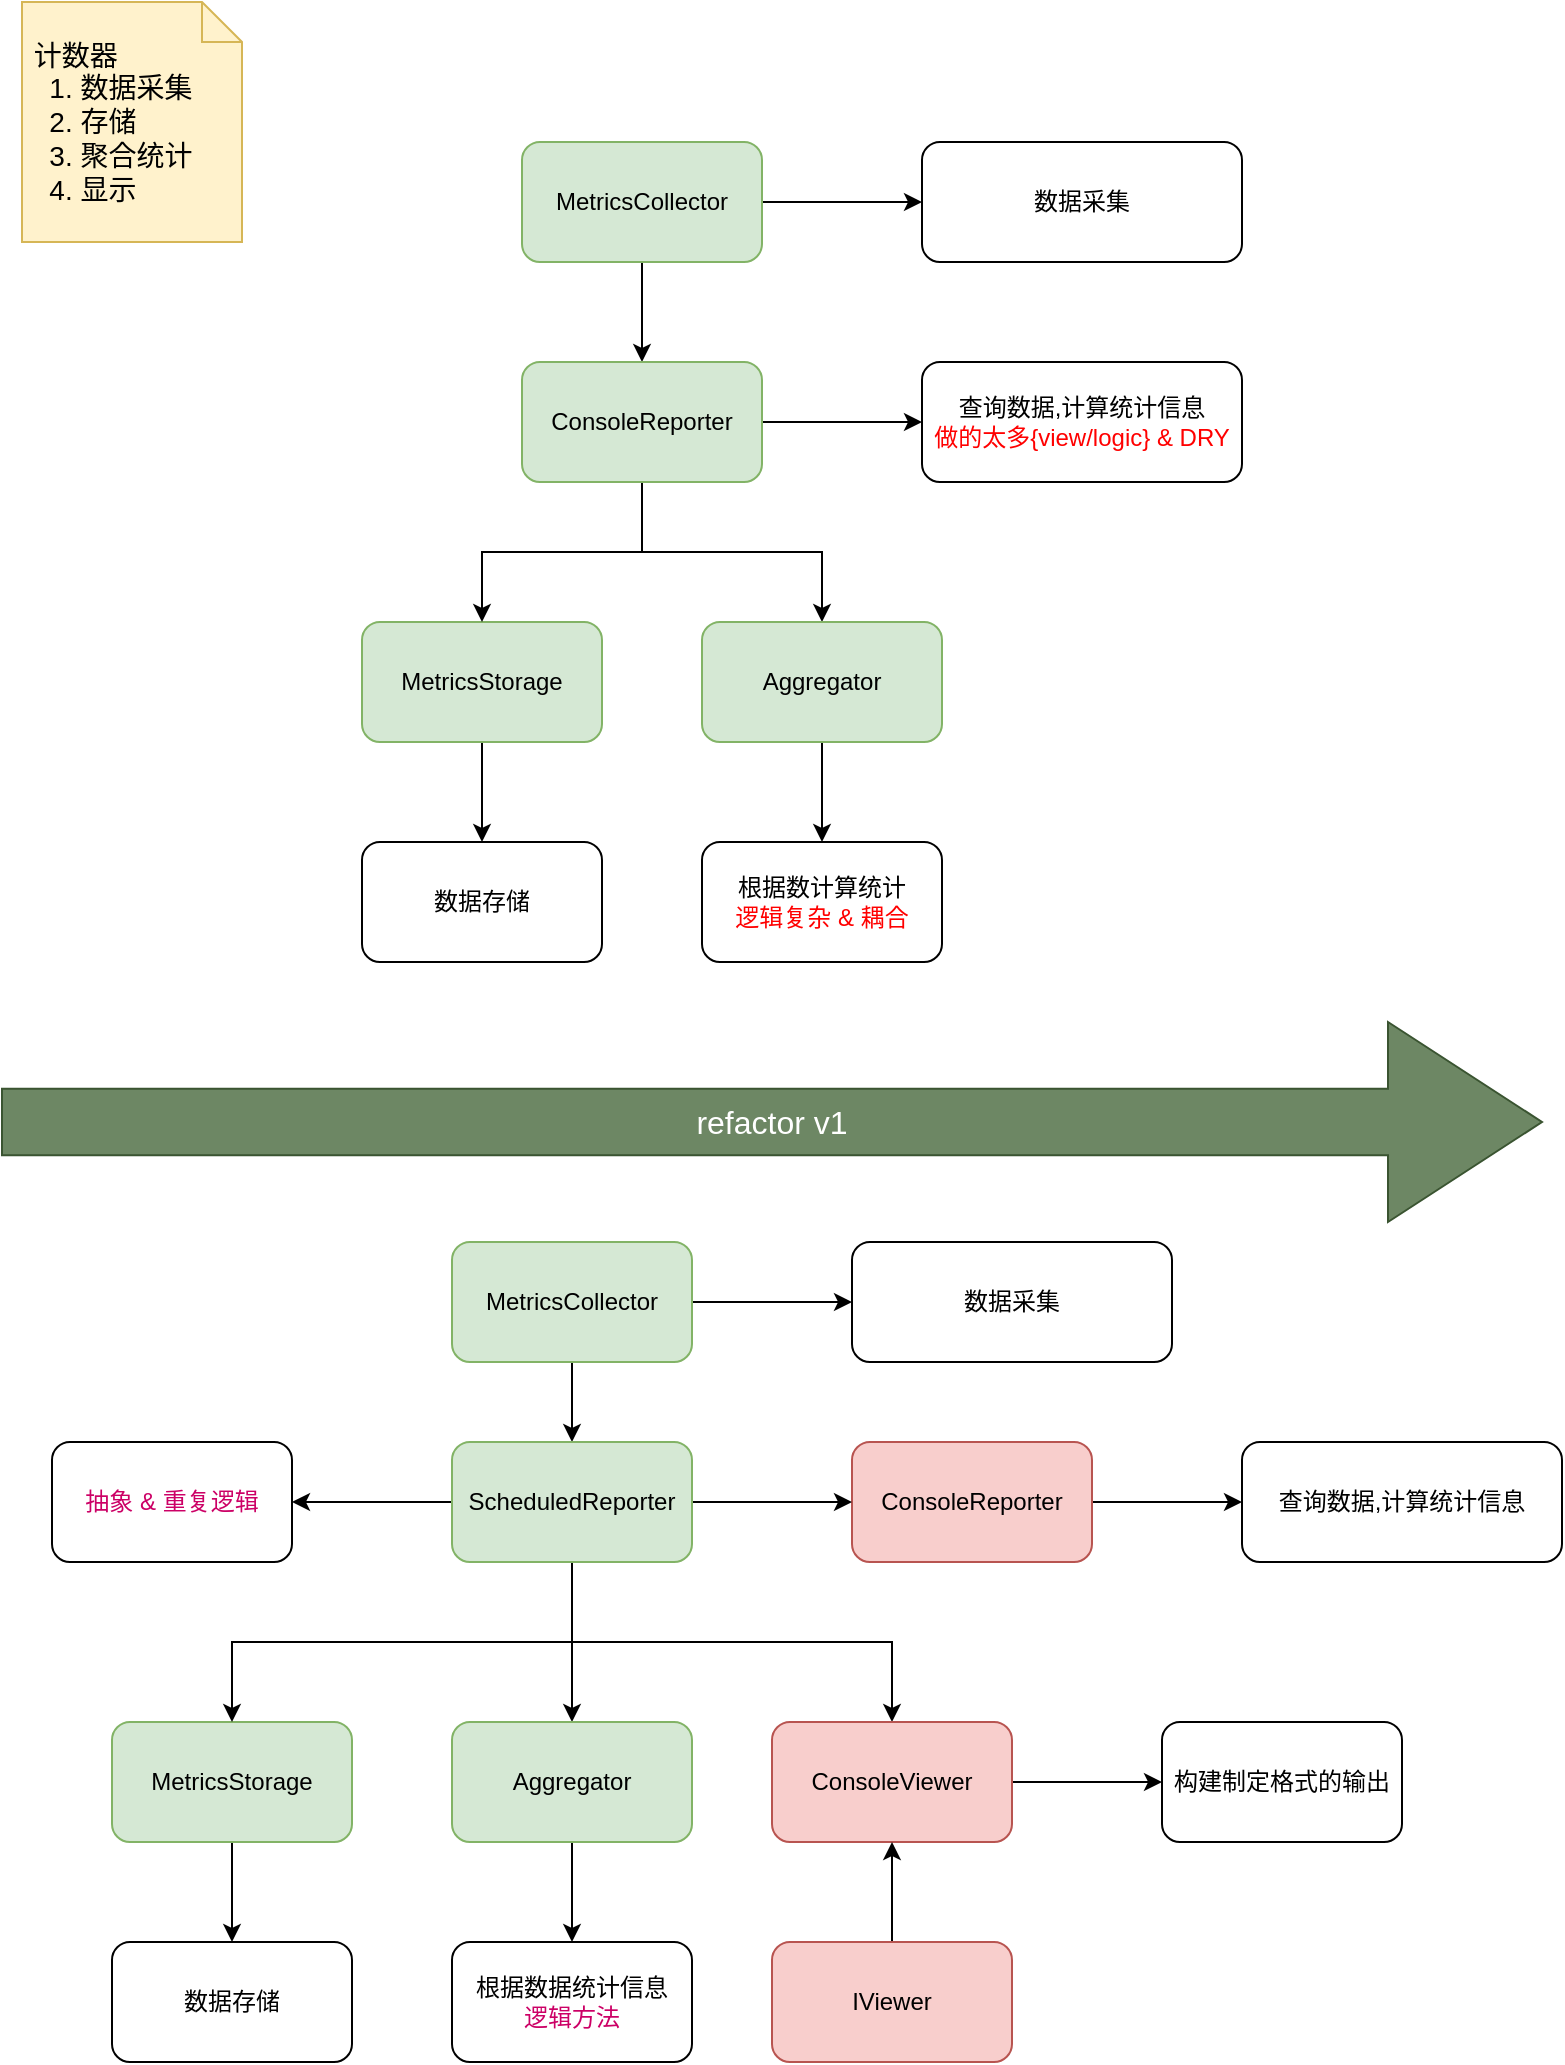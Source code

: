 <mxfile>
    <diagram id="lv7rrA5WIjlr5JLlIv1S" name="Page-1">
        <mxGraphModel dx="1052" dy="718" grid="1" gridSize="10" guides="1" tooltips="1" connect="1" arrows="1" fold="1" page="1" pageScale="1" pageWidth="850" pageHeight="1100" math="0" shadow="0">
            <root>
                <mxCell id="0"/>
                <mxCell id="1" parent="0"/>
                <mxCell id="33" value="&lt;div&gt;&lt;span&gt;&amp;nbsp;计数器&lt;/span&gt;&lt;br&gt;&lt;/div&gt;&lt;div&gt;&lt;span&gt;&amp;nbsp; &amp;nbsp;1. 数据采集&lt;/span&gt;&lt;/div&gt;&lt;div&gt;&lt;span&gt;&amp;nbsp; &amp;nbsp;2. 存储&lt;/span&gt;&lt;/div&gt;&lt;div&gt;&lt;span&gt;&amp;nbsp; &amp;nbsp;3. 聚合统计&lt;/span&gt;&lt;/div&gt;&lt;div&gt;&lt;span&gt;&amp;nbsp; &amp;nbsp;4. 显示&lt;/span&gt;&lt;/div&gt;" style="shape=note;strokeWidth=1;fontSize=14;size=20;whiteSpace=wrap;html=1;fillColor=#fff2cc;strokeColor=#d6b656;align=left;" parent="1" vertex="1">
                    <mxGeometry x="40" y="50" width="110" height="120" as="geometry"/>
                </mxCell>
                <mxCell id="36" value="" style="edgeStyle=orthogonalEdgeStyle;rounded=0;orthogonalLoop=1;jettySize=auto;html=1;" edge="1" parent="1" source="34" target="35">
                    <mxGeometry relative="1" as="geometry"/>
                </mxCell>
                <mxCell id="49" style="edgeStyle=orthogonalEdgeStyle;rounded=0;orthogonalLoop=1;jettySize=auto;html=1;" edge="1" parent="1" source="34" target="45">
                    <mxGeometry relative="1" as="geometry"/>
                </mxCell>
                <mxCell id="34" value="MetricsCollector" style="rounded=1;whiteSpace=wrap;html=1;strokeWidth=1;fillColor=#d5e8d4;strokeColor=#82b366;" vertex="1" parent="1">
                    <mxGeometry x="290" y="120" width="120" height="60" as="geometry"/>
                </mxCell>
                <mxCell id="35" value="数据采集" style="rounded=1;whiteSpace=wrap;html=1;strokeWidth=1;" vertex="1" parent="1">
                    <mxGeometry x="490" y="120" width="160" height="60" as="geometry"/>
                </mxCell>
                <mxCell id="40" value="" style="edgeStyle=orthogonalEdgeStyle;rounded=0;orthogonalLoop=1;jettySize=auto;html=1;" edge="1" parent="1" source="37" target="39">
                    <mxGeometry relative="1" as="geometry"/>
                </mxCell>
                <mxCell id="42" value="" style="edgeStyle=orthogonalEdgeStyle;rounded=0;orthogonalLoop=1;jettySize=auto;html=1;exitX=0.5;exitY=1;exitDx=0;exitDy=0;" edge="1" parent="1" source="45" target="41">
                    <mxGeometry relative="1" as="geometry"/>
                </mxCell>
                <mxCell id="37" value="MetricsStorage" style="rounded=1;whiteSpace=wrap;html=1;strokeWidth=1;fillColor=#d5e8d4;strokeColor=#82b366;" vertex="1" parent="1">
                    <mxGeometry x="210" y="360" width="120" height="60" as="geometry"/>
                </mxCell>
                <mxCell id="39" value="数据存储" style="rounded=1;whiteSpace=wrap;html=1;strokeWidth=1;" vertex="1" parent="1">
                    <mxGeometry x="210" y="470" width="120" height="60" as="geometry"/>
                </mxCell>
                <mxCell id="44" value="" style="edgeStyle=orthogonalEdgeStyle;rounded=0;orthogonalLoop=1;jettySize=auto;html=1;" edge="1" parent="1" source="41" target="43">
                    <mxGeometry relative="1" as="geometry"/>
                </mxCell>
                <mxCell id="41" value="Aggregator" style="rounded=1;whiteSpace=wrap;html=1;strokeWidth=1;fillColor=#d5e8d4;strokeColor=#82b366;" vertex="1" parent="1">
                    <mxGeometry x="380" y="360" width="120" height="60" as="geometry"/>
                </mxCell>
                <mxCell id="43" value="根据数计算统计&lt;br&gt;&lt;font color=&quot;#ff0000&quot;&gt;逻辑复杂 &amp;amp; 耦合&lt;/font&gt;" style="rounded=1;whiteSpace=wrap;html=1;strokeWidth=1;" vertex="1" parent="1">
                    <mxGeometry x="380" y="470" width="120" height="60" as="geometry"/>
                </mxCell>
                <mxCell id="48" value="" style="edgeStyle=orthogonalEdgeStyle;rounded=0;orthogonalLoop=1;jettySize=auto;html=1;" edge="1" parent="1" source="45" target="47">
                    <mxGeometry relative="1" as="geometry"/>
                </mxCell>
                <mxCell id="50" style="edgeStyle=orthogonalEdgeStyle;rounded=0;orthogonalLoop=1;jettySize=auto;html=1;exitX=0.5;exitY=1;exitDx=0;exitDy=0;" edge="1" parent="1" source="45" target="37">
                    <mxGeometry relative="1" as="geometry"/>
                </mxCell>
                <mxCell id="45" value="ConsoleReporter" style="rounded=1;whiteSpace=wrap;html=1;strokeWidth=1;fillColor=#d5e8d4;strokeColor=#82b366;" vertex="1" parent="1">
                    <mxGeometry x="290" y="230" width="120" height="60" as="geometry"/>
                </mxCell>
                <mxCell id="47" value="查询数据,计算统计信息&lt;br&gt;&lt;font color=&quot;#ff0000&quot;&gt;做的太多{view/logic} &amp;amp; DRY&lt;/font&gt;" style="rounded=1;whiteSpace=wrap;html=1;strokeWidth=1;" vertex="1" parent="1">
                    <mxGeometry x="490" y="230" width="160" height="60" as="geometry"/>
                </mxCell>
                <mxCell id="51" value="" style="edgeStyle=orthogonalEdgeStyle;rounded=0;orthogonalLoop=1;jettySize=auto;html=1;" edge="1" parent="1" source="53" target="54">
                    <mxGeometry relative="1" as="geometry"/>
                </mxCell>
                <mxCell id="76" value="" style="edgeStyle=orthogonalEdgeStyle;rounded=0;orthogonalLoop=1;jettySize=auto;html=1;" edge="1" parent="1" source="53" target="74">
                    <mxGeometry relative="1" as="geometry"/>
                </mxCell>
                <mxCell id="53" value="MetricsCollector" style="rounded=1;whiteSpace=wrap;html=1;strokeWidth=1;fillColor=#d5e8d4;strokeColor=#82b366;" vertex="1" parent="1">
                    <mxGeometry x="255" y="670" width="120" height="60" as="geometry"/>
                </mxCell>
                <mxCell id="54" value="数据采集" style="rounded=1;whiteSpace=wrap;html=1;strokeWidth=1;" vertex="1" parent="1">
                    <mxGeometry x="455" y="670" width="160" height="60" as="geometry"/>
                </mxCell>
                <mxCell id="55" value="" style="edgeStyle=orthogonalEdgeStyle;rounded=0;orthogonalLoop=1;jettySize=auto;html=1;" edge="1" parent="1" source="57" target="58">
                    <mxGeometry relative="1" as="geometry"/>
                </mxCell>
                <mxCell id="56" value="" style="edgeStyle=orthogonalEdgeStyle;rounded=0;orthogonalLoop=1;jettySize=auto;html=1;exitX=0.5;exitY=1;exitDx=0;exitDy=0;" edge="1" parent="1" source="74" target="60">
                    <mxGeometry relative="1" as="geometry"/>
                </mxCell>
                <mxCell id="57" value="MetricsStorage" style="rounded=1;whiteSpace=wrap;html=1;strokeWidth=1;fillColor=#d5e8d4;strokeColor=#82b366;" vertex="1" parent="1">
                    <mxGeometry x="85" y="910" width="120" height="60" as="geometry"/>
                </mxCell>
                <mxCell id="58" value="数据存储" style="rounded=1;whiteSpace=wrap;html=1;strokeWidth=1;" vertex="1" parent="1">
                    <mxGeometry x="85" y="1020" width="120" height="60" as="geometry"/>
                </mxCell>
                <mxCell id="59" value="" style="edgeStyle=orthogonalEdgeStyle;rounded=0;orthogonalLoop=1;jettySize=auto;html=1;" edge="1" parent="1" source="60" target="61">
                    <mxGeometry relative="1" as="geometry"/>
                </mxCell>
                <mxCell id="60" value="Aggregator" style="rounded=1;whiteSpace=wrap;html=1;strokeWidth=1;fillColor=#d5e8d4;strokeColor=#82b366;" vertex="1" parent="1">
                    <mxGeometry x="255" y="910" width="120" height="60" as="geometry"/>
                </mxCell>
                <mxCell id="61" value="根据数据统计信息&lt;br&gt;&lt;font color=&quot;#cc0066&quot;&gt;逻辑方法&lt;/font&gt;" style="rounded=1;whiteSpace=wrap;html=1;strokeWidth=1;" vertex="1" parent="1">
                    <mxGeometry x="255" y="1020" width="120" height="60" as="geometry"/>
                </mxCell>
                <mxCell id="62" value="" style="edgeStyle=orthogonalEdgeStyle;rounded=0;orthogonalLoop=1;jettySize=auto;html=1;" edge="1" parent="1" source="64" target="65">
                    <mxGeometry relative="1" as="geometry"/>
                </mxCell>
                <mxCell id="63" style="edgeStyle=orthogonalEdgeStyle;rounded=0;orthogonalLoop=1;jettySize=auto;html=1;exitX=0.5;exitY=1;exitDx=0;exitDy=0;" edge="1" parent="1" source="74" target="57">
                    <mxGeometry relative="1" as="geometry"/>
                </mxCell>
                <mxCell id="69" style="edgeStyle=orthogonalEdgeStyle;rounded=0;orthogonalLoop=1;jettySize=auto;html=1;exitX=0.5;exitY=1;exitDx=0;exitDy=0;" edge="1" parent="1" source="74" target="68">
                    <mxGeometry relative="1" as="geometry"/>
                </mxCell>
                <mxCell id="64" value="ConsoleReporter" style="rounded=1;whiteSpace=wrap;html=1;strokeWidth=1;fillColor=#f8cecc;strokeColor=#b85450;" vertex="1" parent="1">
                    <mxGeometry x="455" y="770" width="120" height="60" as="geometry"/>
                </mxCell>
                <mxCell id="65" value="查询数据,计算统计信息" style="rounded=1;whiteSpace=wrap;html=1;strokeWidth=1;" vertex="1" parent="1">
                    <mxGeometry x="650" y="770" width="160" height="60" as="geometry"/>
                </mxCell>
                <mxCell id="66" value="&lt;font style=&quot;font-size: 16px&quot;&gt;refactor v1&lt;/font&gt;" style="shape=singleArrow;whiteSpace=wrap;html=1;strokeWidth=1;arrowWidth=0.333;arrowSize=0.1;fillColor=#6d8764;strokeColor=#3A5431;fontColor=#ffffff;" vertex="1" parent="1">
                    <mxGeometry x="30" y="560" width="770" height="100" as="geometry"/>
                </mxCell>
                <mxCell id="73" value="" style="edgeStyle=orthogonalEdgeStyle;rounded=0;orthogonalLoop=1;jettySize=auto;html=1;" edge="1" parent="1" source="68" target="72">
                    <mxGeometry relative="1" as="geometry"/>
                </mxCell>
                <mxCell id="68" value="ConsoleViewer" style="rounded=1;whiteSpace=wrap;html=1;strokeWidth=1;fillColor=#f8cecc;strokeColor=#b85450;" vertex="1" parent="1">
                    <mxGeometry x="415" y="910" width="120" height="60" as="geometry"/>
                </mxCell>
                <mxCell id="71" value="" style="edgeStyle=orthogonalEdgeStyle;rounded=0;orthogonalLoop=1;jettySize=auto;html=1;" edge="1" parent="1" source="70" target="68">
                    <mxGeometry relative="1" as="geometry"/>
                </mxCell>
                <mxCell id="70" value="IViewer" style="rounded=1;whiteSpace=wrap;html=1;strokeWidth=1;fillColor=#f8cecc;strokeColor=#b85450;" vertex="1" parent="1">
                    <mxGeometry x="415" y="1020" width="120" height="60" as="geometry"/>
                </mxCell>
                <mxCell id="72" value="构建制定格式的输出" style="rounded=1;whiteSpace=wrap;html=1;strokeWidth=1;" vertex="1" parent="1">
                    <mxGeometry x="610" y="910" width="120" height="60" as="geometry"/>
                </mxCell>
                <mxCell id="75" value="" style="edgeStyle=orthogonalEdgeStyle;rounded=0;orthogonalLoop=1;jettySize=auto;html=1;" edge="1" parent="1" source="74" target="64">
                    <mxGeometry relative="1" as="geometry"/>
                </mxCell>
                <mxCell id="78" value="" style="edgeStyle=orthogonalEdgeStyle;rounded=0;orthogonalLoop=1;jettySize=auto;html=1;" edge="1" parent="1" source="74" target="77">
                    <mxGeometry relative="1" as="geometry"/>
                </mxCell>
                <mxCell id="74" value="ScheduledReporter" style="rounded=1;whiteSpace=wrap;html=1;strokeWidth=1;fillColor=#d5e8d4;strokeColor=#82b366;" vertex="1" parent="1">
                    <mxGeometry x="255" y="770" width="120" height="60" as="geometry"/>
                </mxCell>
                <mxCell id="77" value="&lt;font color=&quot;#cc0066&quot;&gt;抽象 &amp;amp; 重复逻辑&lt;/font&gt;" style="rounded=1;whiteSpace=wrap;html=1;strokeWidth=1;" vertex="1" parent="1">
                    <mxGeometry x="55" y="770" width="120" height="60" as="geometry"/>
                </mxCell>
            </root>
        </mxGraphModel>
    </diagram>
</mxfile>
